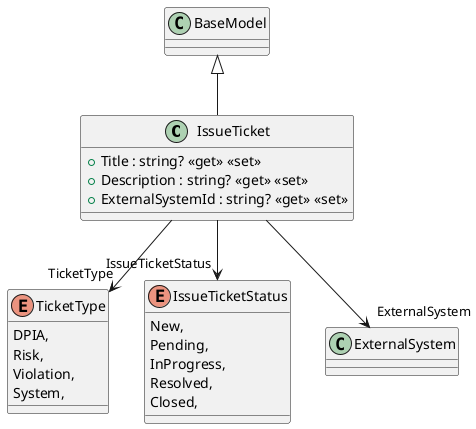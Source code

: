 @startuml
class IssueTicket {
    + Title : string? <<get>> <<set>>
    + Description : string? <<get>> <<set>>
    + ExternalSystemId : string? <<get>> <<set>>
}
enum TicketType {
    DPIA,
    Risk,
    Violation,
    System,
}
enum IssueTicketStatus {
    New,
    Pending,
    InProgress,
    Resolved,
    Closed,
}

BaseModel <|-- IssueTicket
' IssueTicket --> "ExternalSystemId" string
IssueTicket --> "TicketType" TicketType
IssueTicket --> "IssueTicketStatus" IssueTicketStatus
IssueTicket --> "ExternalSystem" ExternalSystem
' IssueTicket --> "Documents<Document>" "List`1"
@enduml
